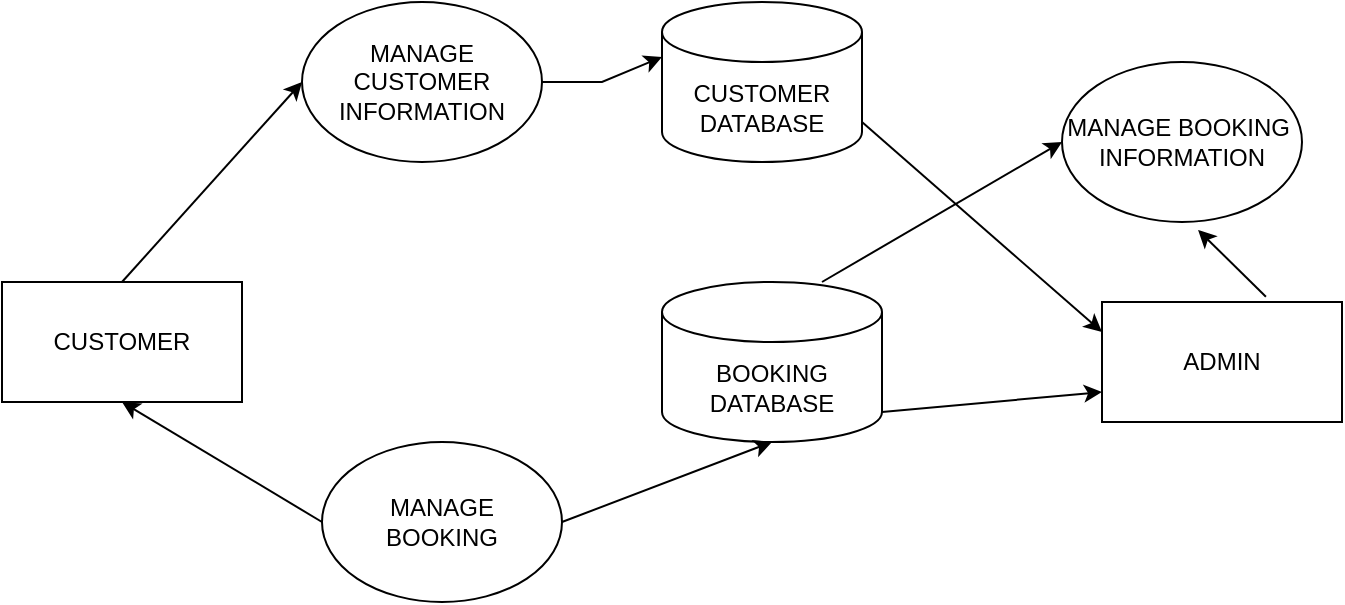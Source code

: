 <mxfile version="21.0.8" type="device"><diagram id="C5RBs43oDa-KdzZeNtuy" name="Page-1"><mxGraphModel dx="794" dy="434" grid="1" gridSize="10" guides="1" tooltips="1" connect="1" arrows="1" fold="1" page="1" pageScale="1" pageWidth="827" pageHeight="1169" math="0" shadow="0"><root><mxCell id="WIyWlLk6GJQsqaUBKTNV-0"/><mxCell id="WIyWlLk6GJQsqaUBKTNV-1" parent="WIyWlLk6GJQsqaUBKTNV-0"/><mxCell id="4bbu8ksJZzh38ak_GRRs-0" value="CUSTOMER" style="rounded=0;whiteSpace=wrap;html=1;" vertex="1" parent="WIyWlLk6GJQsqaUBKTNV-1"><mxGeometry x="40" y="240" width="120" height="60" as="geometry"/></mxCell><mxCell id="4bbu8ksJZzh38ak_GRRs-2" value="MANAGE CUSTOMER INFORMATION" style="ellipse;whiteSpace=wrap;html=1;" vertex="1" parent="WIyWlLk6GJQsqaUBKTNV-1"><mxGeometry x="190" y="100" width="120" height="80" as="geometry"/></mxCell><mxCell id="4bbu8ksJZzh38ak_GRRs-3" value="" style="endArrow=classic;html=1;rounded=0;entryX=0;entryY=0.5;entryDx=0;entryDy=0;exitX=0.5;exitY=0;exitDx=0;exitDy=0;" edge="1" parent="WIyWlLk6GJQsqaUBKTNV-1" source="4bbu8ksJZzh38ak_GRRs-0" target="4bbu8ksJZzh38ak_GRRs-2"><mxGeometry width="50" height="50" relative="1" as="geometry"><mxPoint x="310" y="320" as="sourcePoint"/><mxPoint x="360" y="270" as="targetPoint"/><Array as="points"/></mxGeometry></mxCell><mxCell id="4bbu8ksJZzh38ak_GRRs-4" value="CUSTOMER DATABASE" style="shape=cylinder3;whiteSpace=wrap;html=1;boundedLbl=1;backgroundOutline=1;size=15;" vertex="1" parent="WIyWlLk6GJQsqaUBKTNV-1"><mxGeometry x="370" y="100" width="100" height="80" as="geometry"/></mxCell><mxCell id="4bbu8ksJZzh38ak_GRRs-5" value="" style="endArrow=classic;html=1;rounded=0;entryX=0;entryY=0;entryDx=0;entryDy=27.5;entryPerimeter=0;" edge="1" parent="WIyWlLk6GJQsqaUBKTNV-1" target="4bbu8ksJZzh38ak_GRRs-4"><mxGeometry width="50" height="50" relative="1" as="geometry"><mxPoint x="310" y="140" as="sourcePoint"/><mxPoint x="360" y="90" as="targetPoint"/><Array as="points"><mxPoint x="340" y="140"/></Array></mxGeometry></mxCell><mxCell id="4bbu8ksJZzh38ak_GRRs-6" value="MANAGE&lt;br&gt;BOOKING" style="ellipse;whiteSpace=wrap;html=1;" vertex="1" parent="WIyWlLk6GJQsqaUBKTNV-1"><mxGeometry x="200" y="320" width="120" height="80" as="geometry"/></mxCell><mxCell id="4bbu8ksJZzh38ak_GRRs-7" value="BOOKING DATABASE" style="shape=cylinder3;whiteSpace=wrap;html=1;boundedLbl=1;backgroundOutline=1;size=15;" vertex="1" parent="WIyWlLk6GJQsqaUBKTNV-1"><mxGeometry x="370" y="240" width="110" height="80" as="geometry"/></mxCell><mxCell id="4bbu8ksJZzh38ak_GRRs-9" value="MANAGE BOOKING&amp;nbsp; INFORMATION" style="ellipse;whiteSpace=wrap;html=1;" vertex="1" parent="WIyWlLk6GJQsqaUBKTNV-1"><mxGeometry x="570" y="130" width="120" height="80" as="geometry"/></mxCell><mxCell id="4bbu8ksJZzh38ak_GRRs-10" value="ADMIN" style="rounded=0;whiteSpace=wrap;html=1;" vertex="1" parent="WIyWlLk6GJQsqaUBKTNV-1"><mxGeometry x="590" y="250" width="120" height="60" as="geometry"/></mxCell><mxCell id="4bbu8ksJZzh38ak_GRRs-11" value="" style="endArrow=classic;html=1;rounded=0;entryX=0.5;entryY=1;entryDx=0;entryDy=0;" edge="1" parent="WIyWlLk6GJQsqaUBKTNV-1" target="4bbu8ksJZzh38ak_GRRs-0"><mxGeometry width="50" height="50" relative="1" as="geometry"><mxPoint x="200" y="360" as="sourcePoint"/><mxPoint x="250" y="310" as="targetPoint"/></mxGeometry></mxCell><mxCell id="4bbu8ksJZzh38ak_GRRs-12" value="" style="endArrow=classic;html=1;rounded=0;exitX=1;exitY=0.5;exitDx=0;exitDy=0;entryX=0.5;entryY=1;entryDx=0;entryDy=0;entryPerimeter=0;" edge="1" parent="WIyWlLk6GJQsqaUBKTNV-1" source="4bbu8ksJZzh38ak_GRRs-6" target="4bbu8ksJZzh38ak_GRRs-7"><mxGeometry width="50" height="50" relative="1" as="geometry"><mxPoint x="310" y="290" as="sourcePoint"/><mxPoint x="360" y="240" as="targetPoint"/></mxGeometry></mxCell><mxCell id="4bbu8ksJZzh38ak_GRRs-13" value="" style="endArrow=classic;html=1;rounded=0;entryX=0;entryY=0.75;entryDx=0;entryDy=0;" edge="1" parent="WIyWlLk6GJQsqaUBKTNV-1" target="4bbu8ksJZzh38ak_GRRs-10"><mxGeometry width="50" height="50" relative="1" as="geometry"><mxPoint x="480" y="305" as="sourcePoint"/><mxPoint x="530" y="255" as="targetPoint"/></mxGeometry></mxCell><mxCell id="4bbu8ksJZzh38ak_GRRs-14" value="" style="endArrow=classic;html=1;rounded=0;entryX=0;entryY=0.25;entryDx=0;entryDy=0;" edge="1" parent="WIyWlLk6GJQsqaUBKTNV-1" target="4bbu8ksJZzh38ak_GRRs-10"><mxGeometry width="50" height="50" relative="1" as="geometry"><mxPoint x="470" y="160" as="sourcePoint"/><mxPoint x="520" y="110" as="targetPoint"/></mxGeometry></mxCell><mxCell id="4bbu8ksJZzh38ak_GRRs-15" value="" style="endArrow=classic;html=1;rounded=0;entryX=0;entryY=0.5;entryDx=0;entryDy=0;" edge="1" parent="WIyWlLk6GJQsqaUBKTNV-1" target="4bbu8ksJZzh38ak_GRRs-9"><mxGeometry width="50" height="50" relative="1" as="geometry"><mxPoint x="450" y="240" as="sourcePoint"/><mxPoint x="500" y="190" as="targetPoint"/></mxGeometry></mxCell><mxCell id="4bbu8ksJZzh38ak_GRRs-16" value="" style="endArrow=classic;html=1;rounded=0;entryX=0.567;entryY=1.05;entryDx=0;entryDy=0;entryPerimeter=0;exitX=0.683;exitY=-0.044;exitDx=0;exitDy=0;exitPerimeter=0;" edge="1" parent="WIyWlLk6GJQsqaUBKTNV-1" source="4bbu8ksJZzh38ak_GRRs-10" target="4bbu8ksJZzh38ak_GRRs-9"><mxGeometry width="50" height="50" relative="1" as="geometry"><mxPoint x="640" y="210" as="sourcePoint"/><mxPoint x="690" y="160" as="targetPoint"/></mxGeometry></mxCell></root></mxGraphModel></diagram></mxfile>